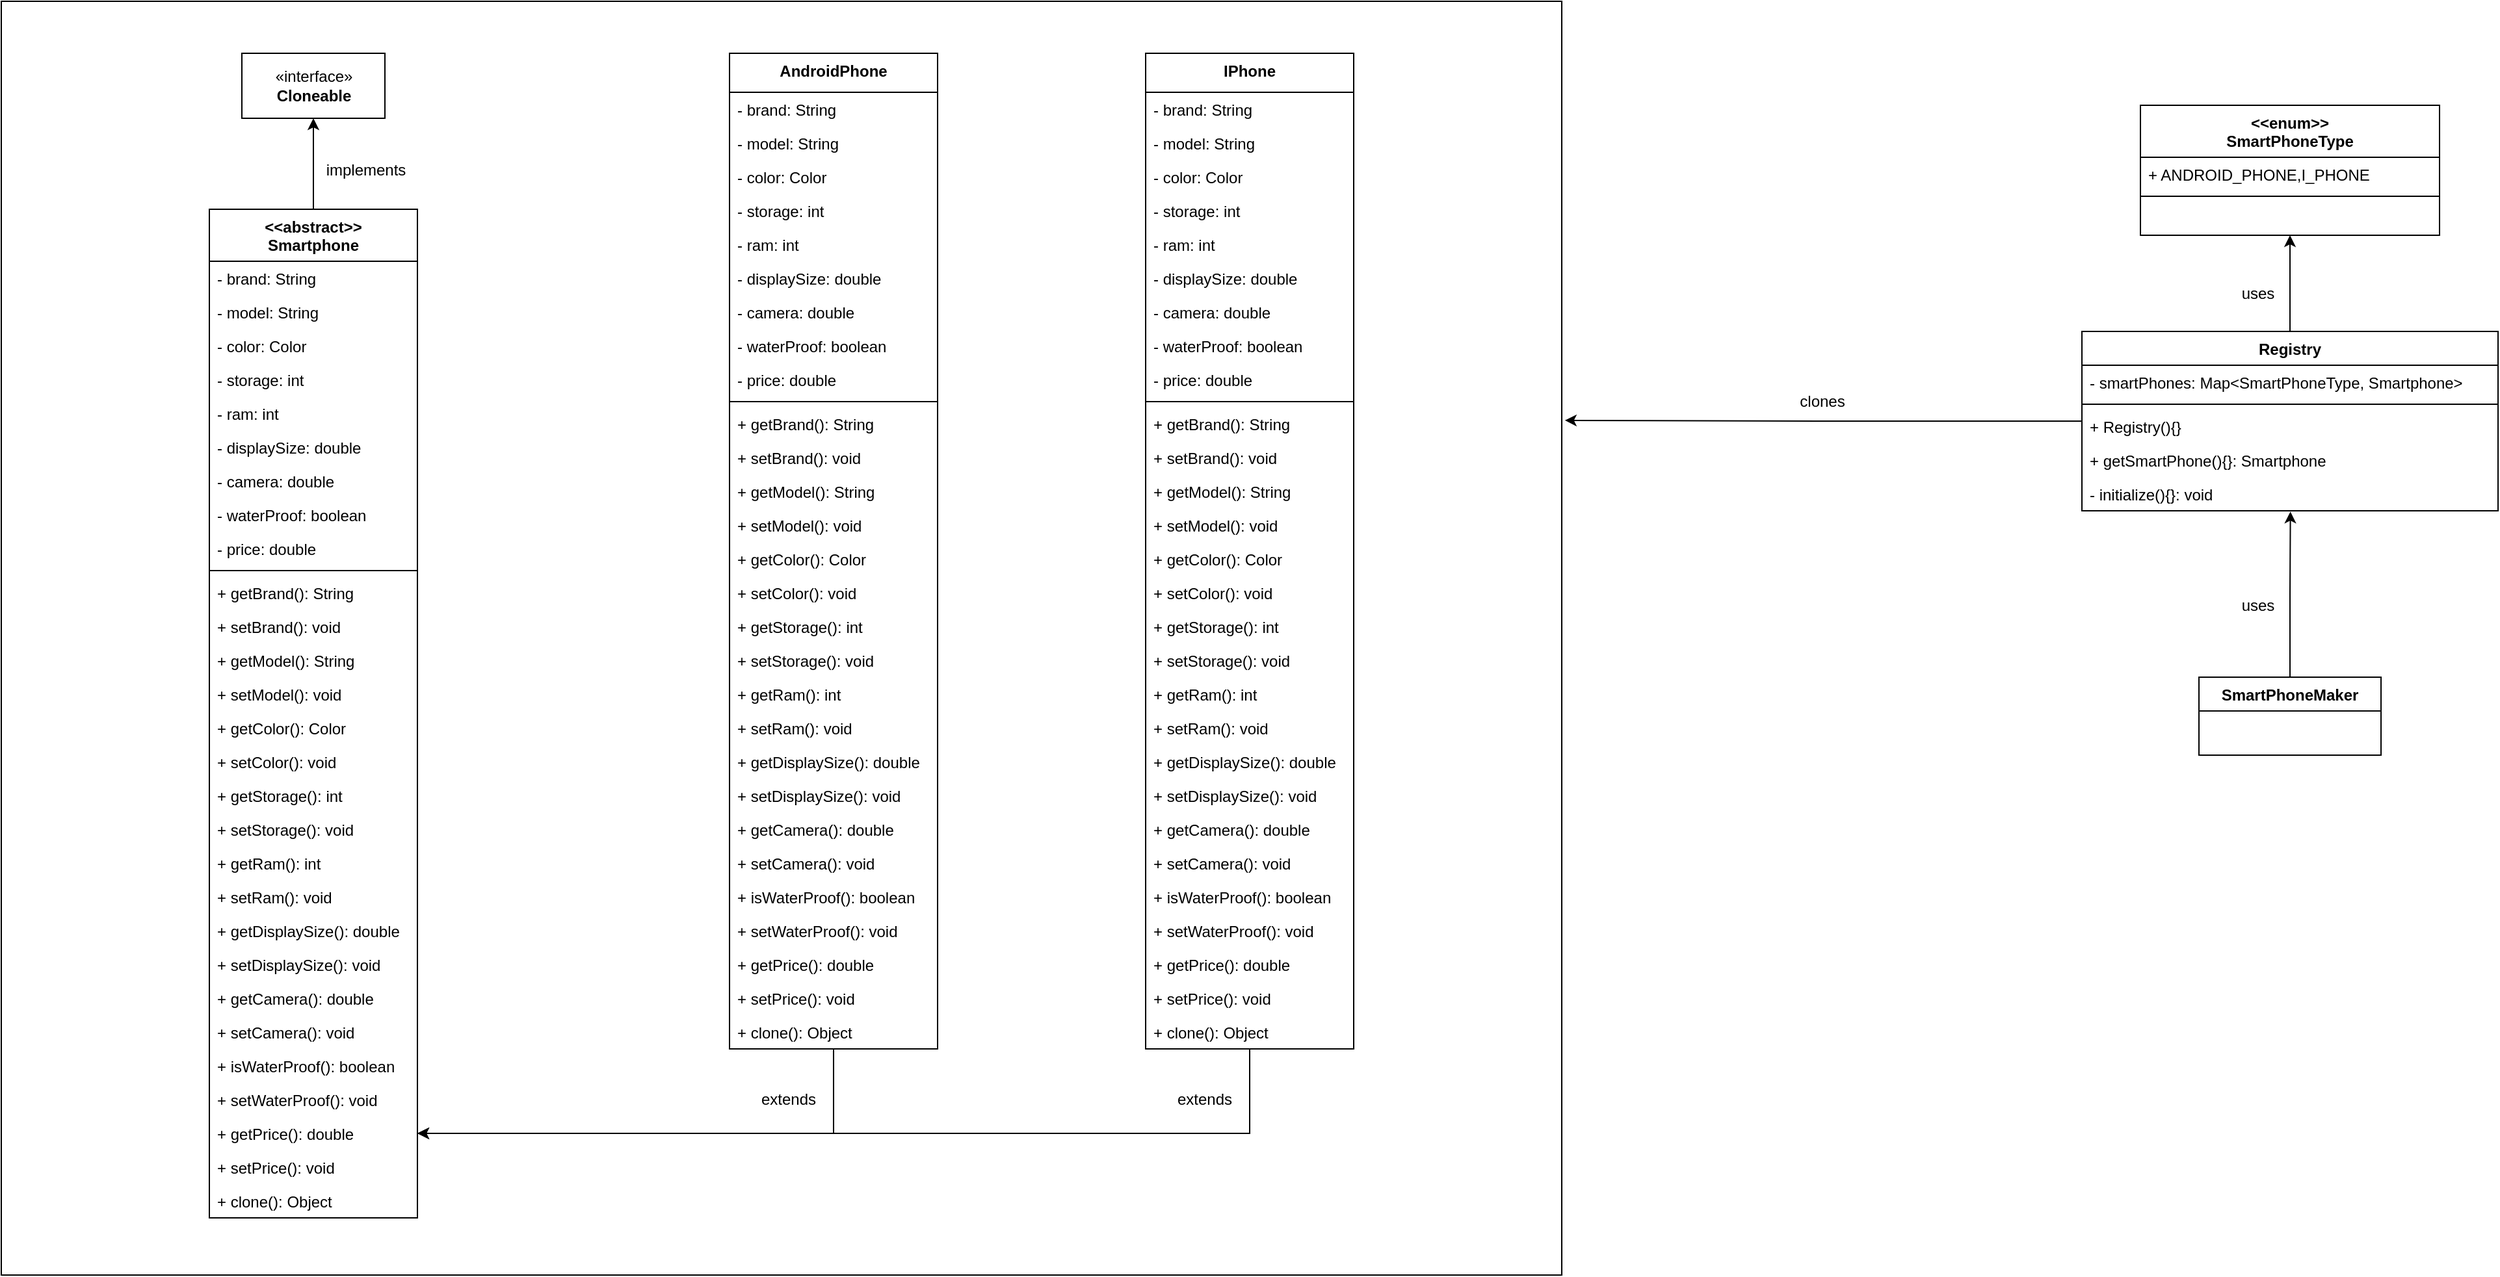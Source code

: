 <mxfile version="20.4.0" type="device"><diagram id="jre0j_YA2GBDqQJS7UWU" name="Page-1"><mxGraphModel dx="2307" dy="1216" grid="1" gridSize="10" guides="1" tooltips="1" connect="1" arrows="1" fold="1" page="1" pageScale="1" pageWidth="827" pageHeight="1169" math="0" shadow="0"><root><mxCell id="0"/><mxCell id="1" parent="0"/><mxCell id="c3FmDwgGSkFZbomdNLF7-63" value="" style="rounded=0;whiteSpace=wrap;html=1;fillColor=none;" parent="1" vertex="1"><mxGeometry x="40" y="40" width="1200" height="980" as="geometry"/></mxCell><mxCell id="c3FmDwgGSkFZbomdNLF7-55" style="edgeStyle=orthogonalEdgeStyle;rounded=0;orthogonalLoop=1;jettySize=auto;html=1;entryX=0.5;entryY=1;entryDx=0;entryDy=0;fillColor=none;" parent="1" source="c3FmDwgGSkFZbomdNLF7-1" target="c3FmDwgGSkFZbomdNLF7-32" edge="1"><mxGeometry relative="1" as="geometry"/></mxCell><mxCell id="c3FmDwgGSkFZbomdNLF7-1" value="&lt;&lt;abstract&gt;&gt;&#10;Smartphone" style="swimlane;fontStyle=1;align=center;verticalAlign=top;childLayout=stackLayout;horizontal=1;startSize=40;horizontalStack=0;resizeParent=1;resizeParentMax=0;resizeLast=0;collapsible=1;marginBottom=0;fillColor=none;" parent="1" vertex="1"><mxGeometry x="200" y="200" width="160" height="776" as="geometry"/></mxCell><mxCell id="c3FmDwgGSkFZbomdNLF7-2" value="- brand: String" style="text;fillColor=none;align=left;verticalAlign=top;spacingLeft=4;spacingRight=4;overflow=hidden;rotatable=0;points=[[0,0.5],[1,0.5]];portConstraint=eastwest;" parent="c3FmDwgGSkFZbomdNLF7-1" vertex="1"><mxGeometry y="40" width="160" height="26" as="geometry"/></mxCell><mxCell id="c3FmDwgGSkFZbomdNLF7-8" value="- model: String" style="text;fillColor=none;align=left;verticalAlign=top;spacingLeft=4;spacingRight=4;overflow=hidden;rotatable=0;points=[[0,0.5],[1,0.5]];portConstraint=eastwest;" parent="c3FmDwgGSkFZbomdNLF7-1" vertex="1"><mxGeometry y="66" width="160" height="26" as="geometry"/></mxCell><mxCell id="c3FmDwgGSkFZbomdNLF7-6" value="- color: Color" style="text;fillColor=none;align=left;verticalAlign=top;spacingLeft=4;spacingRight=4;overflow=hidden;rotatable=0;points=[[0,0.5],[1,0.5]];portConstraint=eastwest;" parent="c3FmDwgGSkFZbomdNLF7-1" vertex="1"><mxGeometry y="92" width="160" height="26" as="geometry"/></mxCell><mxCell id="c3FmDwgGSkFZbomdNLF7-7" value="- storage: int" style="text;fillColor=none;align=left;verticalAlign=top;spacingLeft=4;spacingRight=4;overflow=hidden;rotatable=0;points=[[0,0.5],[1,0.5]];portConstraint=eastwest;" parent="c3FmDwgGSkFZbomdNLF7-1" vertex="1"><mxGeometry y="118" width="160" height="26" as="geometry"/></mxCell><mxCell id="c3FmDwgGSkFZbomdNLF7-10" value="- ram: int" style="text;fillColor=none;align=left;verticalAlign=top;spacingLeft=4;spacingRight=4;overflow=hidden;rotatable=0;points=[[0,0.5],[1,0.5]];portConstraint=eastwest;" parent="c3FmDwgGSkFZbomdNLF7-1" vertex="1"><mxGeometry y="144" width="160" height="26" as="geometry"/></mxCell><mxCell id="c3FmDwgGSkFZbomdNLF7-11" value="- displaySize: double" style="text;fillColor=none;align=left;verticalAlign=top;spacingLeft=4;spacingRight=4;overflow=hidden;rotatable=0;points=[[0,0.5],[1,0.5]];portConstraint=eastwest;" parent="c3FmDwgGSkFZbomdNLF7-1" vertex="1"><mxGeometry y="170" width="160" height="26" as="geometry"/></mxCell><mxCell id="c3FmDwgGSkFZbomdNLF7-12" value="- camera: double" style="text;fillColor=none;align=left;verticalAlign=top;spacingLeft=4;spacingRight=4;overflow=hidden;rotatable=0;points=[[0,0.5],[1,0.5]];portConstraint=eastwest;" parent="c3FmDwgGSkFZbomdNLF7-1" vertex="1"><mxGeometry y="196" width="160" height="26" as="geometry"/></mxCell><mxCell id="c3FmDwgGSkFZbomdNLF7-5" value="- waterProof: boolean" style="text;fillColor=none;align=left;verticalAlign=top;spacingLeft=4;spacingRight=4;overflow=hidden;rotatable=0;points=[[0,0.5],[1,0.5]];portConstraint=eastwest;" parent="c3FmDwgGSkFZbomdNLF7-1" vertex="1"><mxGeometry y="222" width="160" height="26" as="geometry"/></mxCell><mxCell id="c3FmDwgGSkFZbomdNLF7-9" value="- price: double" style="text;fillColor=none;align=left;verticalAlign=top;spacingLeft=4;spacingRight=4;overflow=hidden;rotatable=0;points=[[0,0.5],[1,0.5]];portConstraint=eastwest;" parent="c3FmDwgGSkFZbomdNLF7-1" vertex="1"><mxGeometry y="248" width="160" height="26" as="geometry"/></mxCell><mxCell id="c3FmDwgGSkFZbomdNLF7-3" value="" style="line;strokeWidth=1;fillColor=none;align=left;verticalAlign=middle;spacingTop=-1;spacingLeft=3;spacingRight=3;rotatable=0;labelPosition=right;points=[];portConstraint=eastwest;" parent="c3FmDwgGSkFZbomdNLF7-1" vertex="1"><mxGeometry y="274" width="160" height="8" as="geometry"/></mxCell><mxCell id="c3FmDwgGSkFZbomdNLF7-4" value="+ getBrand(): String" style="text;fillColor=none;align=left;verticalAlign=top;spacingLeft=4;spacingRight=4;overflow=hidden;rotatable=0;points=[[0,0.5],[1,0.5]];portConstraint=eastwest;" parent="c3FmDwgGSkFZbomdNLF7-1" vertex="1"><mxGeometry y="282" width="160" height="26" as="geometry"/></mxCell><mxCell id="c3FmDwgGSkFZbomdNLF7-13" value="+ setBrand(): void" style="text;fillColor=none;align=left;verticalAlign=top;spacingLeft=4;spacingRight=4;overflow=hidden;rotatable=0;points=[[0,0.5],[1,0.5]];portConstraint=eastwest;" parent="c3FmDwgGSkFZbomdNLF7-1" vertex="1"><mxGeometry y="308" width="160" height="26" as="geometry"/></mxCell><mxCell id="c3FmDwgGSkFZbomdNLF7-14" value="+ getModel(): String" style="text;fillColor=none;align=left;verticalAlign=top;spacingLeft=4;spacingRight=4;overflow=hidden;rotatable=0;points=[[0,0.5],[1,0.5]];portConstraint=eastwest;" parent="c3FmDwgGSkFZbomdNLF7-1" vertex="1"><mxGeometry y="334" width="160" height="26" as="geometry"/></mxCell><mxCell id="c3FmDwgGSkFZbomdNLF7-15" value="+ setModel(): void" style="text;fillColor=none;align=left;verticalAlign=top;spacingLeft=4;spacingRight=4;overflow=hidden;rotatable=0;points=[[0,0.5],[1,0.5]];portConstraint=eastwest;" parent="c3FmDwgGSkFZbomdNLF7-1" vertex="1"><mxGeometry y="360" width="160" height="26" as="geometry"/></mxCell><mxCell id="c3FmDwgGSkFZbomdNLF7-16" value="+ getColor(): Color" style="text;fillColor=none;align=left;verticalAlign=top;spacingLeft=4;spacingRight=4;overflow=hidden;rotatable=0;points=[[0,0.5],[1,0.5]];portConstraint=eastwest;" parent="c3FmDwgGSkFZbomdNLF7-1" vertex="1"><mxGeometry y="386" width="160" height="26" as="geometry"/></mxCell><mxCell id="c3FmDwgGSkFZbomdNLF7-17" value="+ setColor(): void" style="text;fillColor=none;align=left;verticalAlign=top;spacingLeft=4;spacingRight=4;overflow=hidden;rotatable=0;points=[[0,0.5],[1,0.5]];portConstraint=eastwest;" parent="c3FmDwgGSkFZbomdNLF7-1" vertex="1"><mxGeometry y="412" width="160" height="26" as="geometry"/></mxCell><mxCell id="c3FmDwgGSkFZbomdNLF7-18" value="+ getStorage(): int" style="text;fillColor=none;align=left;verticalAlign=top;spacingLeft=4;spacingRight=4;overflow=hidden;rotatable=0;points=[[0,0.5],[1,0.5]];portConstraint=eastwest;" parent="c3FmDwgGSkFZbomdNLF7-1" vertex="1"><mxGeometry y="438" width="160" height="26" as="geometry"/></mxCell><mxCell id="c3FmDwgGSkFZbomdNLF7-19" value="+ setStorage(): void" style="text;fillColor=none;align=left;verticalAlign=top;spacingLeft=4;spacingRight=4;overflow=hidden;rotatable=0;points=[[0,0.5],[1,0.5]];portConstraint=eastwest;" parent="c3FmDwgGSkFZbomdNLF7-1" vertex="1"><mxGeometry y="464" width="160" height="26" as="geometry"/></mxCell><mxCell id="c3FmDwgGSkFZbomdNLF7-20" value="+ getRam(): int" style="text;fillColor=none;align=left;verticalAlign=top;spacingLeft=4;spacingRight=4;overflow=hidden;rotatable=0;points=[[0,0.5],[1,0.5]];portConstraint=eastwest;" parent="c3FmDwgGSkFZbomdNLF7-1" vertex="1"><mxGeometry y="490" width="160" height="26" as="geometry"/></mxCell><mxCell id="c3FmDwgGSkFZbomdNLF7-21" value="+ setRam(): void" style="text;fillColor=none;align=left;verticalAlign=top;spacingLeft=4;spacingRight=4;overflow=hidden;rotatable=0;points=[[0,0.5],[1,0.5]];portConstraint=eastwest;" parent="c3FmDwgGSkFZbomdNLF7-1" vertex="1"><mxGeometry y="516" width="160" height="26" as="geometry"/></mxCell><mxCell id="c3FmDwgGSkFZbomdNLF7-22" value="+ getDisplaySize(): double" style="text;fillColor=none;align=left;verticalAlign=top;spacingLeft=4;spacingRight=4;overflow=hidden;rotatable=0;points=[[0,0.5],[1,0.5]];portConstraint=eastwest;" parent="c3FmDwgGSkFZbomdNLF7-1" vertex="1"><mxGeometry y="542" width="160" height="26" as="geometry"/></mxCell><mxCell id="c3FmDwgGSkFZbomdNLF7-23" value="+ setDisplaySize(): void" style="text;fillColor=none;align=left;verticalAlign=top;spacingLeft=4;spacingRight=4;overflow=hidden;rotatable=0;points=[[0,0.5],[1,0.5]];portConstraint=eastwest;" parent="c3FmDwgGSkFZbomdNLF7-1" vertex="1"><mxGeometry y="568" width="160" height="26" as="geometry"/></mxCell><mxCell id="c3FmDwgGSkFZbomdNLF7-24" value="+ getCamera(): double" style="text;fillColor=none;align=left;verticalAlign=top;spacingLeft=4;spacingRight=4;overflow=hidden;rotatable=0;points=[[0,0.5],[1,0.5]];portConstraint=eastwest;" parent="c3FmDwgGSkFZbomdNLF7-1" vertex="1"><mxGeometry y="594" width="160" height="26" as="geometry"/></mxCell><mxCell id="c3FmDwgGSkFZbomdNLF7-25" value="+ setCamera(): void" style="text;fillColor=none;align=left;verticalAlign=top;spacingLeft=4;spacingRight=4;overflow=hidden;rotatable=0;points=[[0,0.5],[1,0.5]];portConstraint=eastwest;" parent="c3FmDwgGSkFZbomdNLF7-1" vertex="1"><mxGeometry y="620" width="160" height="26" as="geometry"/></mxCell><mxCell id="c3FmDwgGSkFZbomdNLF7-26" value="+ isWaterProof(): boolean" style="text;fillColor=none;align=left;verticalAlign=top;spacingLeft=4;spacingRight=4;overflow=hidden;rotatable=0;points=[[0,0.5],[1,0.5]];portConstraint=eastwest;" parent="c3FmDwgGSkFZbomdNLF7-1" vertex="1"><mxGeometry y="646" width="160" height="26" as="geometry"/></mxCell><mxCell id="c3FmDwgGSkFZbomdNLF7-27" value="+ setWaterProof(): void" style="text;fillColor=none;align=left;verticalAlign=top;spacingLeft=4;spacingRight=4;overflow=hidden;rotatable=0;points=[[0,0.5],[1,0.5]];portConstraint=eastwest;" parent="c3FmDwgGSkFZbomdNLF7-1" vertex="1"><mxGeometry y="672" width="160" height="26" as="geometry"/></mxCell><mxCell id="c3FmDwgGSkFZbomdNLF7-28" value="+ getPrice(): double" style="text;fillColor=none;align=left;verticalAlign=top;spacingLeft=4;spacingRight=4;overflow=hidden;rotatable=0;points=[[0,0.5],[1,0.5]];portConstraint=eastwest;" parent="c3FmDwgGSkFZbomdNLF7-1" vertex="1"><mxGeometry y="698" width="160" height="26" as="geometry"/></mxCell><mxCell id="c3FmDwgGSkFZbomdNLF7-29" value="+ setPrice(): void" style="text;fillColor=none;align=left;verticalAlign=top;spacingLeft=4;spacingRight=4;overflow=hidden;rotatable=0;points=[[0,0.5],[1,0.5]];portConstraint=eastwest;" parent="c3FmDwgGSkFZbomdNLF7-1" vertex="1"><mxGeometry y="724" width="160" height="26" as="geometry"/></mxCell><mxCell id="c3FmDwgGSkFZbomdNLF7-30" value="+ clone(): Object" style="text;fillColor=none;align=left;verticalAlign=top;spacingLeft=4;spacingRight=4;overflow=hidden;rotatable=0;points=[[0,0.5],[1,0.5]];portConstraint=eastwest;" parent="c3FmDwgGSkFZbomdNLF7-1" vertex="1"><mxGeometry y="750" width="160" height="26" as="geometry"/></mxCell><mxCell id="c3FmDwgGSkFZbomdNLF7-32" value="«interface»&lt;br&gt;&lt;b&gt;Cloneable&lt;/b&gt;" style="html=1;fillColor=none;" parent="1" vertex="1"><mxGeometry x="225" y="80" width="110" height="50" as="geometry"/></mxCell><mxCell id="c3FmDwgGSkFZbomdNLF7-33" value="&lt;&lt;enum&gt;&gt;&#10;SmartPhoneType" style="swimlane;fontStyle=1;align=center;verticalAlign=top;childLayout=stackLayout;horizontal=1;startSize=40;horizontalStack=0;resizeParent=1;resizeParentMax=0;resizeLast=0;collapsible=1;marginBottom=0;fillColor=none;" parent="1" vertex="1"><mxGeometry x="1685" y="120" width="230" height="100" as="geometry"/></mxCell><mxCell id="c3FmDwgGSkFZbomdNLF7-34" value="+ ANDROID_PHONE,I_PHONE" style="text;fillColor=none;align=left;verticalAlign=top;spacingLeft=4;spacingRight=4;overflow=hidden;rotatable=0;points=[[0,0.5],[1,0.5]];portConstraint=eastwest;" parent="c3FmDwgGSkFZbomdNLF7-33" vertex="1"><mxGeometry y="40" width="230" height="26" as="geometry"/></mxCell><mxCell id="c3FmDwgGSkFZbomdNLF7-35" value="" style="line;strokeWidth=1;fillColor=none;align=left;verticalAlign=middle;spacingTop=-1;spacingLeft=3;spacingRight=3;rotatable=0;labelPosition=right;points=[];portConstraint=eastwest;" parent="c3FmDwgGSkFZbomdNLF7-33" vertex="1"><mxGeometry y="66" width="230" height="8" as="geometry"/></mxCell><mxCell id="c3FmDwgGSkFZbomdNLF7-36" value=" " style="text;fillColor=none;align=left;verticalAlign=top;spacingLeft=4;spacingRight=4;overflow=hidden;rotatable=0;points=[[0,0.5],[1,0.5]];portConstraint=eastwest;" parent="c3FmDwgGSkFZbomdNLF7-33" vertex="1"><mxGeometry y="74" width="230" height="26" as="geometry"/></mxCell><mxCell id="dCNa6zewWXL41d3ufIIC-109" style="edgeStyle=orthogonalEdgeStyle;rounded=0;orthogonalLoop=1;jettySize=auto;html=1;entryX=0.5;entryY=1;entryDx=0;entryDy=0;entryPerimeter=0;" parent="1" source="c3FmDwgGSkFZbomdNLF7-49" target="c3FmDwgGSkFZbomdNLF7-36" edge="1"><mxGeometry relative="1" as="geometry"/></mxCell><mxCell id="dCNa6zewWXL41d3ufIIC-111" style="edgeStyle=orthogonalEdgeStyle;rounded=0;orthogonalLoop=1;jettySize=auto;html=1;entryX=1.002;entryY=0.329;entryDx=0;entryDy=0;entryPerimeter=0;" parent="1" source="c3FmDwgGSkFZbomdNLF7-49" target="c3FmDwgGSkFZbomdNLF7-63" edge="1"><mxGeometry relative="1" as="geometry"/></mxCell><mxCell id="c3FmDwgGSkFZbomdNLF7-49" value="Registry" style="swimlane;fontStyle=1;align=center;verticalAlign=top;childLayout=stackLayout;horizontal=1;startSize=26;horizontalStack=0;resizeParent=1;resizeParentMax=0;resizeLast=0;collapsible=1;marginBottom=0;fillColor=none;" parent="1" vertex="1"><mxGeometry x="1640" y="294" width="320" height="138" as="geometry"/></mxCell><mxCell id="c3FmDwgGSkFZbomdNLF7-50" value="- smartPhones: Map&lt;SmartPhoneType, Smartphone&gt;" style="text;fillColor=none;align=left;verticalAlign=top;spacingLeft=4;spacingRight=4;overflow=hidden;rotatable=0;points=[[0,0.5],[1,0.5]];portConstraint=eastwest;" parent="c3FmDwgGSkFZbomdNLF7-49" vertex="1"><mxGeometry y="26" width="320" height="26" as="geometry"/></mxCell><mxCell id="c3FmDwgGSkFZbomdNLF7-51" value="" style="line;strokeWidth=1;fillColor=none;align=left;verticalAlign=middle;spacingTop=-1;spacingLeft=3;spacingRight=3;rotatable=0;labelPosition=right;points=[];portConstraint=eastwest;" parent="c3FmDwgGSkFZbomdNLF7-49" vertex="1"><mxGeometry y="52" width="320" height="8" as="geometry"/></mxCell><mxCell id="c3FmDwgGSkFZbomdNLF7-52" value="+ Registry(){}" style="text;fillColor=none;align=left;verticalAlign=top;spacingLeft=4;spacingRight=4;overflow=hidden;rotatable=0;points=[[0,0.5],[1,0.5]];portConstraint=eastwest;" parent="c3FmDwgGSkFZbomdNLF7-49" vertex="1"><mxGeometry y="60" width="320" height="26" as="geometry"/></mxCell><mxCell id="c3FmDwgGSkFZbomdNLF7-53" value="+ getSmartPhone(){}: Smartphone" style="text;fillColor=none;align=left;verticalAlign=top;spacingLeft=4;spacingRight=4;overflow=hidden;rotatable=0;points=[[0,0.5],[1,0.5]];portConstraint=eastwest;" parent="c3FmDwgGSkFZbomdNLF7-49" vertex="1"><mxGeometry y="86" width="320" height="26" as="geometry"/></mxCell><mxCell id="c3FmDwgGSkFZbomdNLF7-54" value="- initialize(){}: void" style="text;fillColor=none;align=left;verticalAlign=top;spacingLeft=4;spacingRight=4;overflow=hidden;rotatable=0;points=[[0,0.5],[1,0.5]];portConstraint=eastwest;" parent="c3FmDwgGSkFZbomdNLF7-49" vertex="1"><mxGeometry y="112" width="320" height="26" as="geometry"/></mxCell><mxCell id="c3FmDwgGSkFZbomdNLF7-60" value="implements" style="text;html=1;align=center;verticalAlign=middle;resizable=0;points=[];autosize=1;fillColor=none;" parent="1" vertex="1"><mxGeometry x="280" y="155" width="80" height="30" as="geometry"/></mxCell><mxCell id="c3FmDwgGSkFZbomdNLF7-65" value="clones" style="text;html=1;align=center;verticalAlign=middle;resizable=0;points=[];autosize=1;strokeColor=none;fillColor=none;" parent="1" vertex="1"><mxGeometry x="1410" y="333" width="60" height="30" as="geometry"/></mxCell><mxCell id="dCNa6zewWXL41d3ufIIC-120" style="edgeStyle=orthogonalEdgeStyle;rounded=0;orthogonalLoop=1;jettySize=auto;html=1;entryX=1;entryY=0.5;entryDx=0;entryDy=0;" parent="1" source="dCNa6zewWXL41d3ufIIC-48" target="c3FmDwgGSkFZbomdNLF7-28" edge="1"><mxGeometry relative="1" as="geometry"/></mxCell><mxCell id="dCNa6zewWXL41d3ufIIC-48" value="AndroidPhone" style="swimlane;fontStyle=1;align=center;verticalAlign=top;childLayout=stackLayout;horizontal=1;startSize=30;horizontalStack=0;resizeParent=1;resizeParentMax=0;resizeLast=0;collapsible=1;marginBottom=0;fillColor=none;" parent="1" vertex="1"><mxGeometry x="600" y="80" width="160" height="766" as="geometry"/></mxCell><mxCell id="dCNa6zewWXL41d3ufIIC-49" value="- brand: String" style="text;fillColor=none;align=left;verticalAlign=top;spacingLeft=4;spacingRight=4;overflow=hidden;rotatable=0;points=[[0,0.5],[1,0.5]];portConstraint=eastwest;" parent="dCNa6zewWXL41d3ufIIC-48" vertex="1"><mxGeometry y="30" width="160" height="26" as="geometry"/></mxCell><mxCell id="dCNa6zewWXL41d3ufIIC-50" value="- model: String" style="text;fillColor=none;align=left;verticalAlign=top;spacingLeft=4;spacingRight=4;overflow=hidden;rotatable=0;points=[[0,0.5],[1,0.5]];portConstraint=eastwest;" parent="dCNa6zewWXL41d3ufIIC-48" vertex="1"><mxGeometry y="56" width="160" height="26" as="geometry"/></mxCell><mxCell id="dCNa6zewWXL41d3ufIIC-51" value="- color: Color" style="text;fillColor=none;align=left;verticalAlign=top;spacingLeft=4;spacingRight=4;overflow=hidden;rotatable=0;points=[[0,0.5],[1,0.5]];portConstraint=eastwest;" parent="dCNa6zewWXL41d3ufIIC-48" vertex="1"><mxGeometry y="82" width="160" height="26" as="geometry"/></mxCell><mxCell id="dCNa6zewWXL41d3ufIIC-52" value="- storage: int" style="text;fillColor=none;align=left;verticalAlign=top;spacingLeft=4;spacingRight=4;overflow=hidden;rotatable=0;points=[[0,0.5],[1,0.5]];portConstraint=eastwest;" parent="dCNa6zewWXL41d3ufIIC-48" vertex="1"><mxGeometry y="108" width="160" height="26" as="geometry"/></mxCell><mxCell id="dCNa6zewWXL41d3ufIIC-53" value="- ram: int" style="text;fillColor=none;align=left;verticalAlign=top;spacingLeft=4;spacingRight=4;overflow=hidden;rotatable=0;points=[[0,0.5],[1,0.5]];portConstraint=eastwest;" parent="dCNa6zewWXL41d3ufIIC-48" vertex="1"><mxGeometry y="134" width="160" height="26" as="geometry"/></mxCell><mxCell id="dCNa6zewWXL41d3ufIIC-54" value="- displaySize: double" style="text;fillColor=none;align=left;verticalAlign=top;spacingLeft=4;spacingRight=4;overflow=hidden;rotatable=0;points=[[0,0.5],[1,0.5]];portConstraint=eastwest;" parent="dCNa6zewWXL41d3ufIIC-48" vertex="1"><mxGeometry y="160" width="160" height="26" as="geometry"/></mxCell><mxCell id="dCNa6zewWXL41d3ufIIC-55" value="- camera: double" style="text;fillColor=none;align=left;verticalAlign=top;spacingLeft=4;spacingRight=4;overflow=hidden;rotatable=0;points=[[0,0.5],[1,0.5]];portConstraint=eastwest;" parent="dCNa6zewWXL41d3ufIIC-48" vertex="1"><mxGeometry y="186" width="160" height="26" as="geometry"/></mxCell><mxCell id="dCNa6zewWXL41d3ufIIC-56" value="- waterProof: boolean" style="text;fillColor=none;align=left;verticalAlign=top;spacingLeft=4;spacingRight=4;overflow=hidden;rotatable=0;points=[[0,0.5],[1,0.5]];portConstraint=eastwest;" parent="dCNa6zewWXL41d3ufIIC-48" vertex="1"><mxGeometry y="212" width="160" height="26" as="geometry"/></mxCell><mxCell id="dCNa6zewWXL41d3ufIIC-57" value="- price: double" style="text;fillColor=none;align=left;verticalAlign=top;spacingLeft=4;spacingRight=4;overflow=hidden;rotatable=0;points=[[0,0.5],[1,0.5]];portConstraint=eastwest;" parent="dCNa6zewWXL41d3ufIIC-48" vertex="1"><mxGeometry y="238" width="160" height="26" as="geometry"/></mxCell><mxCell id="dCNa6zewWXL41d3ufIIC-58" value="" style="line;strokeWidth=1;fillColor=none;align=left;verticalAlign=middle;spacingTop=-1;spacingLeft=3;spacingRight=3;rotatable=0;labelPosition=right;points=[];portConstraint=eastwest;" parent="dCNa6zewWXL41d3ufIIC-48" vertex="1"><mxGeometry y="264" width="160" height="8" as="geometry"/></mxCell><mxCell id="dCNa6zewWXL41d3ufIIC-59" value="+ getBrand(): String" style="text;fillColor=none;align=left;verticalAlign=top;spacingLeft=4;spacingRight=4;overflow=hidden;rotatable=0;points=[[0,0.5],[1,0.5]];portConstraint=eastwest;" parent="dCNa6zewWXL41d3ufIIC-48" vertex="1"><mxGeometry y="272" width="160" height="26" as="geometry"/></mxCell><mxCell id="dCNa6zewWXL41d3ufIIC-60" value="+ setBrand(): void" style="text;fillColor=none;align=left;verticalAlign=top;spacingLeft=4;spacingRight=4;overflow=hidden;rotatable=0;points=[[0,0.5],[1,0.5]];portConstraint=eastwest;" parent="dCNa6zewWXL41d3ufIIC-48" vertex="1"><mxGeometry y="298" width="160" height="26" as="geometry"/></mxCell><mxCell id="dCNa6zewWXL41d3ufIIC-61" value="+ getModel(): String" style="text;fillColor=none;align=left;verticalAlign=top;spacingLeft=4;spacingRight=4;overflow=hidden;rotatable=0;points=[[0,0.5],[1,0.5]];portConstraint=eastwest;" parent="dCNa6zewWXL41d3ufIIC-48" vertex="1"><mxGeometry y="324" width="160" height="26" as="geometry"/></mxCell><mxCell id="dCNa6zewWXL41d3ufIIC-62" value="+ setModel(): void" style="text;fillColor=none;align=left;verticalAlign=top;spacingLeft=4;spacingRight=4;overflow=hidden;rotatable=0;points=[[0,0.5],[1,0.5]];portConstraint=eastwest;" parent="dCNa6zewWXL41d3ufIIC-48" vertex="1"><mxGeometry y="350" width="160" height="26" as="geometry"/></mxCell><mxCell id="dCNa6zewWXL41d3ufIIC-63" value="+ getColor(): Color" style="text;fillColor=none;align=left;verticalAlign=top;spacingLeft=4;spacingRight=4;overflow=hidden;rotatable=0;points=[[0,0.5],[1,0.5]];portConstraint=eastwest;" parent="dCNa6zewWXL41d3ufIIC-48" vertex="1"><mxGeometry y="376" width="160" height="26" as="geometry"/></mxCell><mxCell id="dCNa6zewWXL41d3ufIIC-64" value="+ setColor(): void" style="text;fillColor=none;align=left;verticalAlign=top;spacingLeft=4;spacingRight=4;overflow=hidden;rotatable=0;points=[[0,0.5],[1,0.5]];portConstraint=eastwest;" parent="dCNa6zewWXL41d3ufIIC-48" vertex="1"><mxGeometry y="402" width="160" height="26" as="geometry"/></mxCell><mxCell id="dCNa6zewWXL41d3ufIIC-65" value="+ getStorage(): int" style="text;fillColor=none;align=left;verticalAlign=top;spacingLeft=4;spacingRight=4;overflow=hidden;rotatable=0;points=[[0,0.5],[1,0.5]];portConstraint=eastwest;" parent="dCNa6zewWXL41d3ufIIC-48" vertex="1"><mxGeometry y="428" width="160" height="26" as="geometry"/></mxCell><mxCell id="dCNa6zewWXL41d3ufIIC-66" value="+ setStorage(): void" style="text;fillColor=none;align=left;verticalAlign=top;spacingLeft=4;spacingRight=4;overflow=hidden;rotatable=0;points=[[0,0.5],[1,0.5]];portConstraint=eastwest;" parent="dCNa6zewWXL41d3ufIIC-48" vertex="1"><mxGeometry y="454" width="160" height="26" as="geometry"/></mxCell><mxCell id="dCNa6zewWXL41d3ufIIC-67" value="+ getRam(): int" style="text;fillColor=none;align=left;verticalAlign=top;spacingLeft=4;spacingRight=4;overflow=hidden;rotatable=0;points=[[0,0.5],[1,0.5]];portConstraint=eastwest;" parent="dCNa6zewWXL41d3ufIIC-48" vertex="1"><mxGeometry y="480" width="160" height="26" as="geometry"/></mxCell><mxCell id="dCNa6zewWXL41d3ufIIC-68" value="+ setRam(): void" style="text;fillColor=none;align=left;verticalAlign=top;spacingLeft=4;spacingRight=4;overflow=hidden;rotatable=0;points=[[0,0.5],[1,0.5]];portConstraint=eastwest;" parent="dCNa6zewWXL41d3ufIIC-48" vertex="1"><mxGeometry y="506" width="160" height="26" as="geometry"/></mxCell><mxCell id="dCNa6zewWXL41d3ufIIC-69" value="+ getDisplaySize(): double" style="text;fillColor=none;align=left;verticalAlign=top;spacingLeft=4;spacingRight=4;overflow=hidden;rotatable=0;points=[[0,0.5],[1,0.5]];portConstraint=eastwest;" parent="dCNa6zewWXL41d3ufIIC-48" vertex="1"><mxGeometry y="532" width="160" height="26" as="geometry"/></mxCell><mxCell id="dCNa6zewWXL41d3ufIIC-70" value="+ setDisplaySize(): void" style="text;fillColor=none;align=left;verticalAlign=top;spacingLeft=4;spacingRight=4;overflow=hidden;rotatable=0;points=[[0,0.5],[1,0.5]];portConstraint=eastwest;" parent="dCNa6zewWXL41d3ufIIC-48" vertex="1"><mxGeometry y="558" width="160" height="26" as="geometry"/></mxCell><mxCell id="dCNa6zewWXL41d3ufIIC-71" value="+ getCamera(): double" style="text;fillColor=none;align=left;verticalAlign=top;spacingLeft=4;spacingRight=4;overflow=hidden;rotatable=0;points=[[0,0.5],[1,0.5]];portConstraint=eastwest;" parent="dCNa6zewWXL41d3ufIIC-48" vertex="1"><mxGeometry y="584" width="160" height="26" as="geometry"/></mxCell><mxCell id="dCNa6zewWXL41d3ufIIC-72" value="+ setCamera(): void" style="text;fillColor=none;align=left;verticalAlign=top;spacingLeft=4;spacingRight=4;overflow=hidden;rotatable=0;points=[[0,0.5],[1,0.5]];portConstraint=eastwest;" parent="dCNa6zewWXL41d3ufIIC-48" vertex="1"><mxGeometry y="610" width="160" height="26" as="geometry"/></mxCell><mxCell id="dCNa6zewWXL41d3ufIIC-73" value="+ isWaterProof(): boolean" style="text;fillColor=none;align=left;verticalAlign=top;spacingLeft=4;spacingRight=4;overflow=hidden;rotatable=0;points=[[0,0.5],[1,0.5]];portConstraint=eastwest;" parent="dCNa6zewWXL41d3ufIIC-48" vertex="1"><mxGeometry y="636" width="160" height="26" as="geometry"/></mxCell><mxCell id="dCNa6zewWXL41d3ufIIC-74" value="+ setWaterProof(): void" style="text;fillColor=none;align=left;verticalAlign=top;spacingLeft=4;spacingRight=4;overflow=hidden;rotatable=0;points=[[0,0.5],[1,0.5]];portConstraint=eastwest;" parent="dCNa6zewWXL41d3ufIIC-48" vertex="1"><mxGeometry y="662" width="160" height="26" as="geometry"/></mxCell><mxCell id="dCNa6zewWXL41d3ufIIC-75" value="+ getPrice(): double" style="text;fillColor=none;align=left;verticalAlign=top;spacingLeft=4;spacingRight=4;overflow=hidden;rotatable=0;points=[[0,0.5],[1,0.5]];portConstraint=eastwest;" parent="dCNa6zewWXL41d3ufIIC-48" vertex="1"><mxGeometry y="688" width="160" height="26" as="geometry"/></mxCell><mxCell id="dCNa6zewWXL41d3ufIIC-76" value="+ setPrice(): void" style="text;fillColor=none;align=left;verticalAlign=top;spacingLeft=4;spacingRight=4;overflow=hidden;rotatable=0;points=[[0,0.5],[1,0.5]];portConstraint=eastwest;" parent="dCNa6zewWXL41d3ufIIC-48" vertex="1"><mxGeometry y="714" width="160" height="26" as="geometry"/></mxCell><mxCell id="dCNa6zewWXL41d3ufIIC-77" value="+ clone(): Object" style="text;fillColor=none;align=left;verticalAlign=top;spacingLeft=4;spacingRight=4;overflow=hidden;rotatable=0;points=[[0,0.5],[1,0.5]];portConstraint=eastwest;" parent="dCNa6zewWXL41d3ufIIC-48" vertex="1"><mxGeometry y="740" width="160" height="26" as="geometry"/></mxCell><mxCell id="dCNa6zewWXL41d3ufIIC-121" style="edgeStyle=orthogonalEdgeStyle;rounded=0;orthogonalLoop=1;jettySize=auto;html=1;entryX=1;entryY=0.5;entryDx=0;entryDy=0;" parent="1" source="dCNa6zewWXL41d3ufIIC-78" target="c3FmDwgGSkFZbomdNLF7-28" edge="1"><mxGeometry relative="1" as="geometry"/></mxCell><mxCell id="dCNa6zewWXL41d3ufIIC-78" value="IPhone" style="swimlane;fontStyle=1;align=center;verticalAlign=top;childLayout=stackLayout;horizontal=1;startSize=30;horizontalStack=0;resizeParent=1;resizeParentMax=0;resizeLast=0;collapsible=1;marginBottom=0;fillColor=none;" parent="1" vertex="1"><mxGeometry x="920" y="80" width="160" height="766" as="geometry"/></mxCell><mxCell id="dCNa6zewWXL41d3ufIIC-79" value="- brand: String" style="text;fillColor=none;align=left;verticalAlign=top;spacingLeft=4;spacingRight=4;overflow=hidden;rotatable=0;points=[[0,0.5],[1,0.5]];portConstraint=eastwest;" parent="dCNa6zewWXL41d3ufIIC-78" vertex="1"><mxGeometry y="30" width="160" height="26" as="geometry"/></mxCell><mxCell id="dCNa6zewWXL41d3ufIIC-80" value="- model: String" style="text;fillColor=none;align=left;verticalAlign=top;spacingLeft=4;spacingRight=4;overflow=hidden;rotatable=0;points=[[0,0.5],[1,0.5]];portConstraint=eastwest;" parent="dCNa6zewWXL41d3ufIIC-78" vertex="1"><mxGeometry y="56" width="160" height="26" as="geometry"/></mxCell><mxCell id="dCNa6zewWXL41d3ufIIC-81" value="- color: Color" style="text;fillColor=none;align=left;verticalAlign=top;spacingLeft=4;spacingRight=4;overflow=hidden;rotatable=0;points=[[0,0.5],[1,0.5]];portConstraint=eastwest;" parent="dCNa6zewWXL41d3ufIIC-78" vertex="1"><mxGeometry y="82" width="160" height="26" as="geometry"/></mxCell><mxCell id="dCNa6zewWXL41d3ufIIC-82" value="- storage: int" style="text;fillColor=none;align=left;verticalAlign=top;spacingLeft=4;spacingRight=4;overflow=hidden;rotatable=0;points=[[0,0.5],[1,0.5]];portConstraint=eastwest;" parent="dCNa6zewWXL41d3ufIIC-78" vertex="1"><mxGeometry y="108" width="160" height="26" as="geometry"/></mxCell><mxCell id="dCNa6zewWXL41d3ufIIC-83" value="- ram: int" style="text;fillColor=none;align=left;verticalAlign=top;spacingLeft=4;spacingRight=4;overflow=hidden;rotatable=0;points=[[0,0.5],[1,0.5]];portConstraint=eastwest;" parent="dCNa6zewWXL41d3ufIIC-78" vertex="1"><mxGeometry y="134" width="160" height="26" as="geometry"/></mxCell><mxCell id="dCNa6zewWXL41d3ufIIC-84" value="- displaySize: double" style="text;fillColor=none;align=left;verticalAlign=top;spacingLeft=4;spacingRight=4;overflow=hidden;rotatable=0;points=[[0,0.5],[1,0.5]];portConstraint=eastwest;" parent="dCNa6zewWXL41d3ufIIC-78" vertex="1"><mxGeometry y="160" width="160" height="26" as="geometry"/></mxCell><mxCell id="dCNa6zewWXL41d3ufIIC-85" value="- camera: double" style="text;fillColor=none;align=left;verticalAlign=top;spacingLeft=4;spacingRight=4;overflow=hidden;rotatable=0;points=[[0,0.5],[1,0.5]];portConstraint=eastwest;" parent="dCNa6zewWXL41d3ufIIC-78" vertex="1"><mxGeometry y="186" width="160" height="26" as="geometry"/></mxCell><mxCell id="dCNa6zewWXL41d3ufIIC-86" value="- waterProof: boolean" style="text;fillColor=none;align=left;verticalAlign=top;spacingLeft=4;spacingRight=4;overflow=hidden;rotatable=0;points=[[0,0.5],[1,0.5]];portConstraint=eastwest;" parent="dCNa6zewWXL41d3ufIIC-78" vertex="1"><mxGeometry y="212" width="160" height="26" as="geometry"/></mxCell><mxCell id="dCNa6zewWXL41d3ufIIC-87" value="- price: double" style="text;fillColor=none;align=left;verticalAlign=top;spacingLeft=4;spacingRight=4;overflow=hidden;rotatable=0;points=[[0,0.5],[1,0.5]];portConstraint=eastwest;" parent="dCNa6zewWXL41d3ufIIC-78" vertex="1"><mxGeometry y="238" width="160" height="26" as="geometry"/></mxCell><mxCell id="dCNa6zewWXL41d3ufIIC-88" value="" style="line;strokeWidth=1;fillColor=none;align=left;verticalAlign=middle;spacingTop=-1;spacingLeft=3;spacingRight=3;rotatable=0;labelPosition=right;points=[];portConstraint=eastwest;" parent="dCNa6zewWXL41d3ufIIC-78" vertex="1"><mxGeometry y="264" width="160" height="8" as="geometry"/></mxCell><mxCell id="dCNa6zewWXL41d3ufIIC-89" value="+ getBrand(): String" style="text;fillColor=none;align=left;verticalAlign=top;spacingLeft=4;spacingRight=4;overflow=hidden;rotatable=0;points=[[0,0.5],[1,0.5]];portConstraint=eastwest;" parent="dCNa6zewWXL41d3ufIIC-78" vertex="1"><mxGeometry y="272" width="160" height="26" as="geometry"/></mxCell><mxCell id="dCNa6zewWXL41d3ufIIC-90" value="+ setBrand(): void" style="text;fillColor=none;align=left;verticalAlign=top;spacingLeft=4;spacingRight=4;overflow=hidden;rotatable=0;points=[[0,0.5],[1,0.5]];portConstraint=eastwest;" parent="dCNa6zewWXL41d3ufIIC-78" vertex="1"><mxGeometry y="298" width="160" height="26" as="geometry"/></mxCell><mxCell id="dCNa6zewWXL41d3ufIIC-91" value="+ getModel(): String" style="text;fillColor=none;align=left;verticalAlign=top;spacingLeft=4;spacingRight=4;overflow=hidden;rotatable=0;points=[[0,0.5],[1,0.5]];portConstraint=eastwest;" parent="dCNa6zewWXL41d3ufIIC-78" vertex="1"><mxGeometry y="324" width="160" height="26" as="geometry"/></mxCell><mxCell id="dCNa6zewWXL41d3ufIIC-92" value="+ setModel(): void" style="text;fillColor=none;align=left;verticalAlign=top;spacingLeft=4;spacingRight=4;overflow=hidden;rotatable=0;points=[[0,0.5],[1,0.5]];portConstraint=eastwest;" parent="dCNa6zewWXL41d3ufIIC-78" vertex="1"><mxGeometry y="350" width="160" height="26" as="geometry"/></mxCell><mxCell id="dCNa6zewWXL41d3ufIIC-93" value="+ getColor(): Color" style="text;fillColor=none;align=left;verticalAlign=top;spacingLeft=4;spacingRight=4;overflow=hidden;rotatable=0;points=[[0,0.5],[1,0.5]];portConstraint=eastwest;" parent="dCNa6zewWXL41d3ufIIC-78" vertex="1"><mxGeometry y="376" width="160" height="26" as="geometry"/></mxCell><mxCell id="dCNa6zewWXL41d3ufIIC-94" value="+ setColor(): void" style="text;fillColor=none;align=left;verticalAlign=top;spacingLeft=4;spacingRight=4;overflow=hidden;rotatable=0;points=[[0,0.5],[1,0.5]];portConstraint=eastwest;" parent="dCNa6zewWXL41d3ufIIC-78" vertex="1"><mxGeometry y="402" width="160" height="26" as="geometry"/></mxCell><mxCell id="dCNa6zewWXL41d3ufIIC-95" value="+ getStorage(): int" style="text;fillColor=none;align=left;verticalAlign=top;spacingLeft=4;spacingRight=4;overflow=hidden;rotatable=0;points=[[0,0.5],[1,0.5]];portConstraint=eastwest;" parent="dCNa6zewWXL41d3ufIIC-78" vertex="1"><mxGeometry y="428" width="160" height="26" as="geometry"/></mxCell><mxCell id="dCNa6zewWXL41d3ufIIC-96" value="+ setStorage(): void" style="text;fillColor=none;align=left;verticalAlign=top;spacingLeft=4;spacingRight=4;overflow=hidden;rotatable=0;points=[[0,0.5],[1,0.5]];portConstraint=eastwest;" parent="dCNa6zewWXL41d3ufIIC-78" vertex="1"><mxGeometry y="454" width="160" height="26" as="geometry"/></mxCell><mxCell id="dCNa6zewWXL41d3ufIIC-97" value="+ getRam(): int" style="text;fillColor=none;align=left;verticalAlign=top;spacingLeft=4;spacingRight=4;overflow=hidden;rotatable=0;points=[[0,0.5],[1,0.5]];portConstraint=eastwest;" parent="dCNa6zewWXL41d3ufIIC-78" vertex="1"><mxGeometry y="480" width="160" height="26" as="geometry"/></mxCell><mxCell id="dCNa6zewWXL41d3ufIIC-98" value="+ setRam(): void" style="text;fillColor=none;align=left;verticalAlign=top;spacingLeft=4;spacingRight=4;overflow=hidden;rotatable=0;points=[[0,0.5],[1,0.5]];portConstraint=eastwest;" parent="dCNa6zewWXL41d3ufIIC-78" vertex="1"><mxGeometry y="506" width="160" height="26" as="geometry"/></mxCell><mxCell id="dCNa6zewWXL41d3ufIIC-99" value="+ getDisplaySize(): double" style="text;fillColor=none;align=left;verticalAlign=top;spacingLeft=4;spacingRight=4;overflow=hidden;rotatable=0;points=[[0,0.5],[1,0.5]];portConstraint=eastwest;" parent="dCNa6zewWXL41d3ufIIC-78" vertex="1"><mxGeometry y="532" width="160" height="26" as="geometry"/></mxCell><mxCell id="dCNa6zewWXL41d3ufIIC-100" value="+ setDisplaySize(): void" style="text;fillColor=none;align=left;verticalAlign=top;spacingLeft=4;spacingRight=4;overflow=hidden;rotatable=0;points=[[0,0.5],[1,0.5]];portConstraint=eastwest;" parent="dCNa6zewWXL41d3ufIIC-78" vertex="1"><mxGeometry y="558" width="160" height="26" as="geometry"/></mxCell><mxCell id="dCNa6zewWXL41d3ufIIC-101" value="+ getCamera(): double" style="text;fillColor=none;align=left;verticalAlign=top;spacingLeft=4;spacingRight=4;overflow=hidden;rotatable=0;points=[[0,0.5],[1,0.5]];portConstraint=eastwest;" parent="dCNa6zewWXL41d3ufIIC-78" vertex="1"><mxGeometry y="584" width="160" height="26" as="geometry"/></mxCell><mxCell id="dCNa6zewWXL41d3ufIIC-102" value="+ setCamera(): void" style="text;fillColor=none;align=left;verticalAlign=top;spacingLeft=4;spacingRight=4;overflow=hidden;rotatable=0;points=[[0,0.5],[1,0.5]];portConstraint=eastwest;" parent="dCNa6zewWXL41d3ufIIC-78" vertex="1"><mxGeometry y="610" width="160" height="26" as="geometry"/></mxCell><mxCell id="dCNa6zewWXL41d3ufIIC-103" value="+ isWaterProof(): boolean" style="text;fillColor=none;align=left;verticalAlign=top;spacingLeft=4;spacingRight=4;overflow=hidden;rotatable=0;points=[[0,0.5],[1,0.5]];portConstraint=eastwest;" parent="dCNa6zewWXL41d3ufIIC-78" vertex="1"><mxGeometry y="636" width="160" height="26" as="geometry"/></mxCell><mxCell id="dCNa6zewWXL41d3ufIIC-104" value="+ setWaterProof(): void" style="text;fillColor=none;align=left;verticalAlign=top;spacingLeft=4;spacingRight=4;overflow=hidden;rotatable=0;points=[[0,0.5],[1,0.5]];portConstraint=eastwest;" parent="dCNa6zewWXL41d3ufIIC-78" vertex="1"><mxGeometry y="662" width="160" height="26" as="geometry"/></mxCell><mxCell id="dCNa6zewWXL41d3ufIIC-105" value="+ getPrice(): double" style="text;fillColor=none;align=left;verticalAlign=top;spacingLeft=4;spacingRight=4;overflow=hidden;rotatable=0;points=[[0,0.5],[1,0.5]];portConstraint=eastwest;" parent="dCNa6zewWXL41d3ufIIC-78" vertex="1"><mxGeometry y="688" width="160" height="26" as="geometry"/></mxCell><mxCell id="dCNa6zewWXL41d3ufIIC-106" value="+ setPrice(): void" style="text;fillColor=none;align=left;verticalAlign=top;spacingLeft=4;spacingRight=4;overflow=hidden;rotatable=0;points=[[0,0.5],[1,0.5]];portConstraint=eastwest;" parent="dCNa6zewWXL41d3ufIIC-78" vertex="1"><mxGeometry y="714" width="160" height="26" as="geometry"/></mxCell><mxCell id="dCNa6zewWXL41d3ufIIC-107" value="+ clone(): Object" style="text;fillColor=none;align=left;verticalAlign=top;spacingLeft=4;spacingRight=4;overflow=hidden;rotatable=0;points=[[0,0.5],[1,0.5]];portConstraint=eastwest;" parent="dCNa6zewWXL41d3ufIIC-78" vertex="1"><mxGeometry y="740" width="160" height="26" as="geometry"/></mxCell><mxCell id="dCNa6zewWXL41d3ufIIC-110" value="uses" style="text;html=1;align=center;verticalAlign=middle;resizable=0;points=[];autosize=1;strokeColor=none;fillColor=none;" parent="1" vertex="1"><mxGeometry x="1750" y="250" width="50" height="30" as="geometry"/></mxCell><mxCell id="dCNa6zewWXL41d3ufIIC-116" value="extends" style="text;html=1;align=center;verticalAlign=middle;resizable=0;points=[];autosize=1;strokeColor=none;fillColor=none;" parent="1" vertex="1"><mxGeometry x="610" y="870" width="70" height="30" as="geometry"/></mxCell><mxCell id="dCNa6zewWXL41d3ufIIC-119" value="extends" style="text;html=1;align=center;verticalAlign=middle;resizable=0;points=[];autosize=1;strokeColor=none;fillColor=none;" parent="1" vertex="1"><mxGeometry x="930" y="870" width="70" height="30" as="geometry"/></mxCell><mxCell id="Xf_JvGyLwefPDU45EIn2-15" style="edgeStyle=orthogonalEdgeStyle;rounded=0;orthogonalLoop=1;jettySize=auto;html=1;entryX=0.501;entryY=1.023;entryDx=0;entryDy=0;entryPerimeter=0;" edge="1" parent="1" source="Xf_JvGyLwefPDU45EIn2-11" target="c3FmDwgGSkFZbomdNLF7-54"><mxGeometry relative="1" as="geometry"/></mxCell><mxCell id="Xf_JvGyLwefPDU45EIn2-11" value="SmartPhoneMaker" style="swimlane;fontStyle=1;childLayout=stackLayout;horizontal=1;startSize=26;fillColor=none;horizontalStack=0;resizeParent=1;resizeParentMax=0;resizeLast=0;collapsible=1;marginBottom=0;" vertex="1" parent="1"><mxGeometry x="1730" y="560" width="140" height="60" as="geometry"/></mxCell><mxCell id="Xf_JvGyLwefPDU45EIn2-16" value="uses" style="text;html=1;align=center;verticalAlign=middle;resizable=0;points=[];autosize=1;strokeColor=none;fillColor=none;" vertex="1" parent="1"><mxGeometry x="1750" y="490" width="50" height="30" as="geometry"/></mxCell></root></mxGraphModel></diagram></mxfile>
